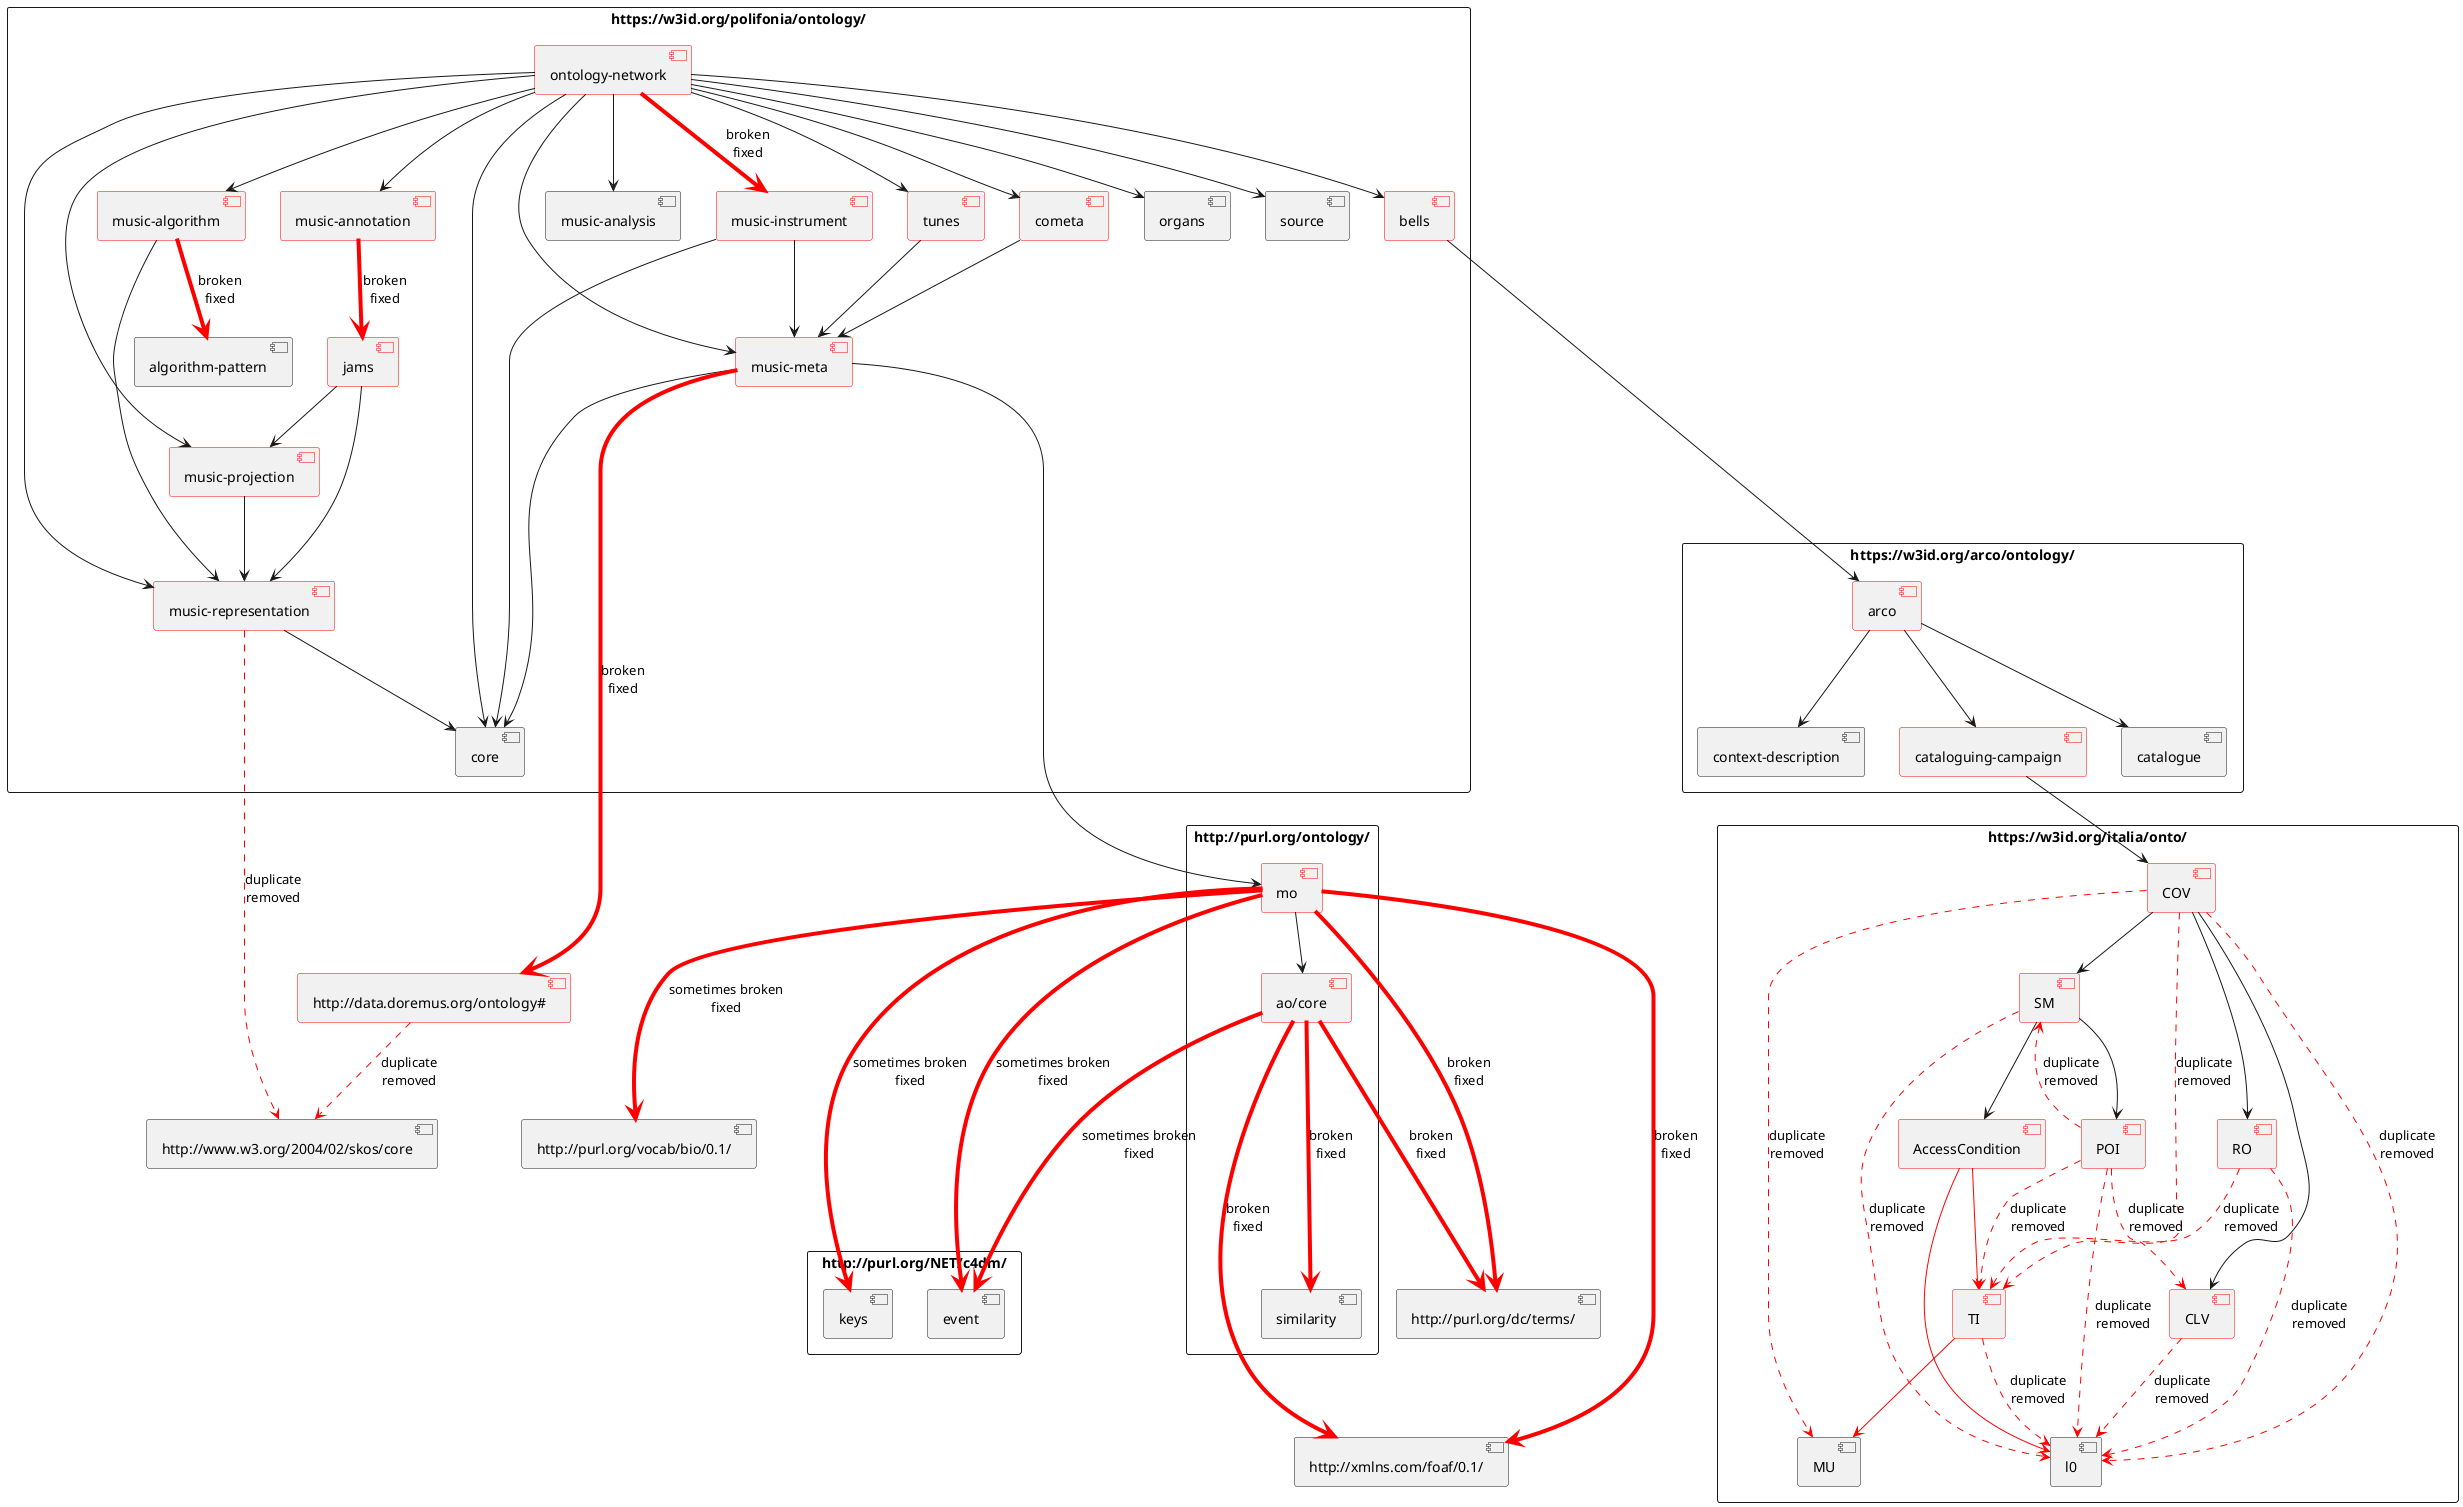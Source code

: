 @startuml owl-imports-graph

rectangle "https://w3id.org/polifonia/ontology/" {
    [ontology-network] as network #line:red
    [bells] #line:red
    [cometa] #line:red
    [core]
    [music-instrument] as instrument #line:red
    [music-algorithm] as algorithm #line:red
    [music-annotation] as annotation #line:red
    [music-analysis] as analysis
    [music-meta] as meta #line:red
    [music-projection] as projection #line:red
    [music-representation] as representation #line:red
    [organs]
    [source]
    [tunes] #line:red
    [jams] #line:red
    [algorithm-pattern] as pattern

    network --> bells
    network --> cometa
    network --> core
    network -[#red,thickness=4]-> instrument: broken\nfixed
    network --> algorithm
    network --> analysis
    network --> annotation
    network --> meta
    network --> projection
    network --> representation
    network --> organs
    network --> source
    network --> tunes
    jams --> projection
    jams --> representation
    meta --> core
    representation --> core
    algorithm --> representation
    projection --> representation
    instrument --> meta
    instrument --> core
    tunes --> meta
    cometa --> meta

    annotation -[#red,thickness=4]-> jams: broken\nfixed
    algorithm -[#red,thickness=4]-> pattern: broken\nfixed
}

rectangle "http://purl.org/ontology/" {
    [mo] #line:red
    [ao/core] as ao_core #line:red
    [similarity] as musim

    mo --> ao_core
}

rectangle "https://w3id.org/arco/ontology/" {
    [arco] #line:red
    [cataloguing-campaign] as campaign #line:red
    [catalogue]
    [context-description] as description

    arco --> catalogue
    arco --> campaign
    arco --> description
}

rectangle "https://w3id.org/italia/onto/" {
    [AccessCondition] #line:red
    [CLV] #line:red
    [COV] #line:red
    [MU]
    [RO] #line:red
    [SM] #line:red
    [TI] #line:red
    [l0]
    [POI] #line:red

    AccessCondition -[#red]-> l0
    AccessCondition -[#red]-> TI
    TI -[#red,dashed]-> l0 : duplicate\nremoved
    TI -[#red]-> MU
    COV --> CLV
    COV -[#red,dashed]-> MU: duplicate\nremoved
    COV --> RO
    COV --> SM
    COV -[#red,dashed]-> TI: duplicate\nremoved
    COV -[#red,dashed]-> l0: duplicate\nremoved
    CLV -[#red,dashed]-> l0: duplicate\nremoved
    SM --> AccessCondition
    SM --> POI
    SM -[#red,dashed]-> l0: duplicate\nremoved
    POI -[#red,dashed]-> CLV: duplicate\nremoved
    POI -[#red,dashed]-> SM: duplicate\nremoved
    POI -[#red,dashed]-> l0: duplicate\nremoved
    POI -[#red,dashed]-> TI: duplicate\nremoved
    RO -[#red,dashed]-> l0: duplicate\nremoved
    RO -[#red,dashed]-> TI: duplicate\nremoved
}

rectangle "http://purl.org/NET/c4dm/" {
    [event]
    [keys]
}

[http://xmlns.com/foaf/0.1/] as foaf
[http://purl.org/dc/terms/] as terms
[http://data.doremus.org/ontology#] as doremus #line:red
[http://www.w3.org/2004/02/skos/core] as skos
[http://purl.org/vocab/bio/0.1/] as bio

meta -[#red,thickness=4]-----> doremus: broken\nfixed

ao_core -[#red,thickness=4]--> musim: broken\nfixed
ao_core -[#red,thickness=4]--> terms: broken\nfixed
mo -[#red,thickness=4]--> terms: broken\nfixed
mo -[#red,thickness=4]--> foaf: broken\nfixed
ao_core -[#red,thickness=4]---> foaf: broken\nfixed

meta -----> mo
bells ----> arco
campaign --> COV

ao_core -[#red,thickness=4]--> event: sometimes broken\nfixed
mo -[#red,thickness=4]--> event: sometimes broken\nfixed
mo -[#red,thickness=4]--> keys: sometimes broken\nfixed
mo -[#red,thickness=4]--> bio: sometimes broken\nfixed

doremus -[#red,dashed]-> skos: duplicate\nremoved
representation -[#red,dashed]-> skos: duplicate\nremoved

@enduml